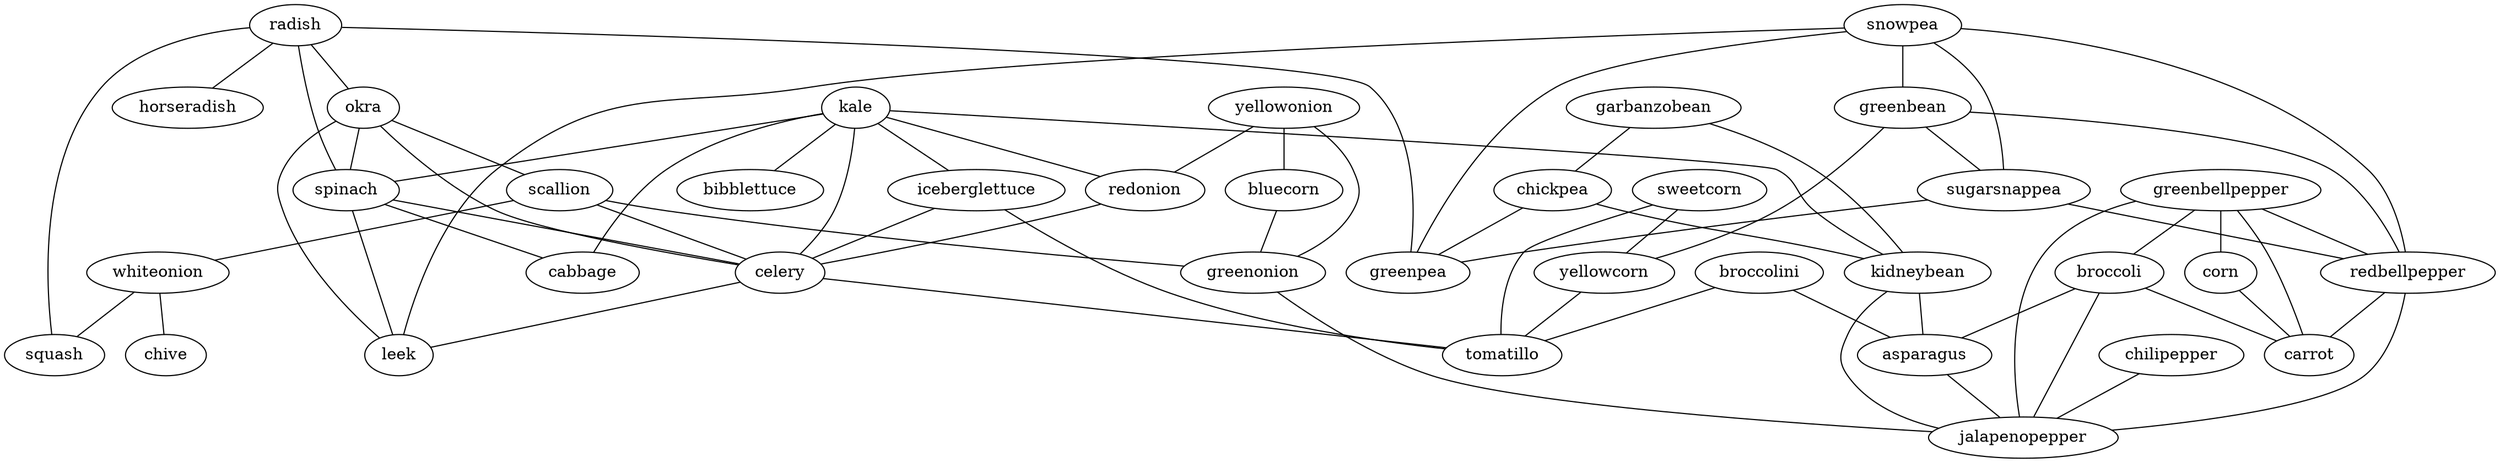 strict graph G {
yellowonion;
kale;
radish;
garbanzobean;
chickpea;
okra;
spinach;
redonion;
snowpea;
iceberglettuce;
greenbean;
scallion;
celery;
horseradish;
sweetcorn;
kidneybean;
bluecorn;
sugarsnappea;
leek;
whiteonion;
greenbellpepper;
corn;
bibblettuce;
greenpea;
squash;
broccolini;
chive;
cabbage;
yellowcorn;
broccoli;
chilipepper;
asparagus;
greenonion;
redbellpepper;
carrot;
jalapenopepper;
tomatillo;
yellowonion -- greenonion  [weight=1];
yellowonion -- redonion  [weight=1];
yellowonion -- bluecorn  [weight=1];
kale -- spinach  [weight=1];
kale -- bibblettuce  [weight=1];
kale -- iceberglettuce  [weight=1];
kale -- celery  [weight=1];
kale -- kidneybean  [weight=1];
kale -- cabbage  [weight=1];
kale -- redonion  [weight=1];
radish -- okra  [weight=1];
radish -- spinach  [weight=1];
radish -- greenpea  [weight=1];
radish -- squash  [weight=1];
radish -- horseradish  [weight=1];
garbanzobean -- chickpea  [weight=1];
garbanzobean -- kidneybean  [weight=1];
chickpea -- kidneybean  [weight=1];
chickpea -- greenpea  [weight=1];
okra -- spinach  [weight=1];
okra -- scallion  [weight=1];
okra -- celery  [weight=1];
okra -- leek  [weight=1];
spinach -- celery  [weight=1];
spinach -- cabbage  [weight=1];
spinach -- leek  [weight=1];
redonion -- celery  [weight=1];
snowpea -- greenpea  [weight=1];
snowpea -- greenbean  [weight=1];
snowpea -- redbellpepper  [weight=1];
snowpea -- sugarsnappea  [weight=1];
snowpea -- leek  [weight=1];
iceberglettuce -- celery  [weight=1];
iceberglettuce -- tomatillo  [weight=1];
greenbean -- sugarsnappea  [weight=1];
greenbean -- yellowcorn  [weight=1];
greenbean -- redbellpepper  [weight=1];
scallion -- celery  [weight=1];
scallion -- whiteonion  [weight=1];
scallion -- greenonion  [weight=1];
celery -- leek  [weight=1];
celery -- tomatillo  [weight=1];
sweetcorn -- yellowcorn  [weight=1];
sweetcorn -- tomatillo  [weight=1];
kidneybean -- asparagus  [weight=1];
kidneybean -- jalapenopepper  [weight=1];
bluecorn -- greenonion  [weight=1];
sugarsnappea -- greenpea  [weight=1];
sugarsnappea -- redbellpepper  [weight=1];
whiteonion -- chive  [weight=1];
whiteonion -- squash  [weight=1];
greenbellpepper -- corn  [weight=1];
greenbellpepper -- redbellpepper  [weight=1];
greenbellpepper -- carrot  [weight=1];
greenbellpepper -- jalapenopepper  [weight=1];
greenbellpepper -- broccoli  [weight=1];
corn -- carrot  [weight=1];
broccolini -- asparagus  [weight=1];
broccolini -- tomatillo  [weight=1];
yellowcorn -- tomatillo  [weight=1];
broccoli -- jalapenopepper  [weight=1];
broccoli -- carrot  [weight=1];
broccoli -- asparagus  [weight=1];
chilipepper -- jalapenopepper  [weight=1];
asparagus -- jalapenopepper  [weight=1];
greenonion -- jalapenopepper  [weight=1];
redbellpepper -- carrot  [weight=1];
redbellpepper -- jalapenopepper  [weight=1];
}
